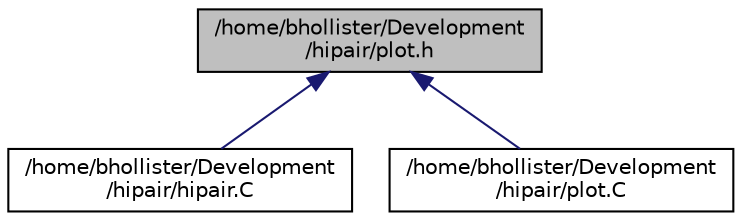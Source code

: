 digraph "/home/bhollister/Development/hipair/plot.h"
{
 // LATEX_PDF_SIZE
  edge [fontname="Helvetica",fontsize="10",labelfontname="Helvetica",labelfontsize="10"];
  node [fontname="Helvetica",fontsize="10",shape=record];
  Node1 [label="/home/bhollister/Development\l/hipair/plot.h",height=0.2,width=0.4,color="black", fillcolor="grey75", style="filled", fontcolor="black",tooltip=" "];
  Node1 -> Node2 [dir="back",color="midnightblue",fontsize="10",style="solid",fontname="Helvetica"];
  Node2 [label="/home/bhollister/Development\l/hipair/hipair.C",height=0.2,width=0.4,color="black", fillcolor="white", style="filled",URL="$d5/db2/hipair_8_c.html",tooltip=" "];
  Node1 -> Node3 [dir="back",color="midnightblue",fontsize="10",style="solid",fontname="Helvetica"];
  Node3 [label="/home/bhollister/Development\l/hipair/plot.C",height=0.2,width=0.4,color="black", fillcolor="white", style="filled",URL="$de/dea/plot_8_c.html",tooltip=" "];
}

